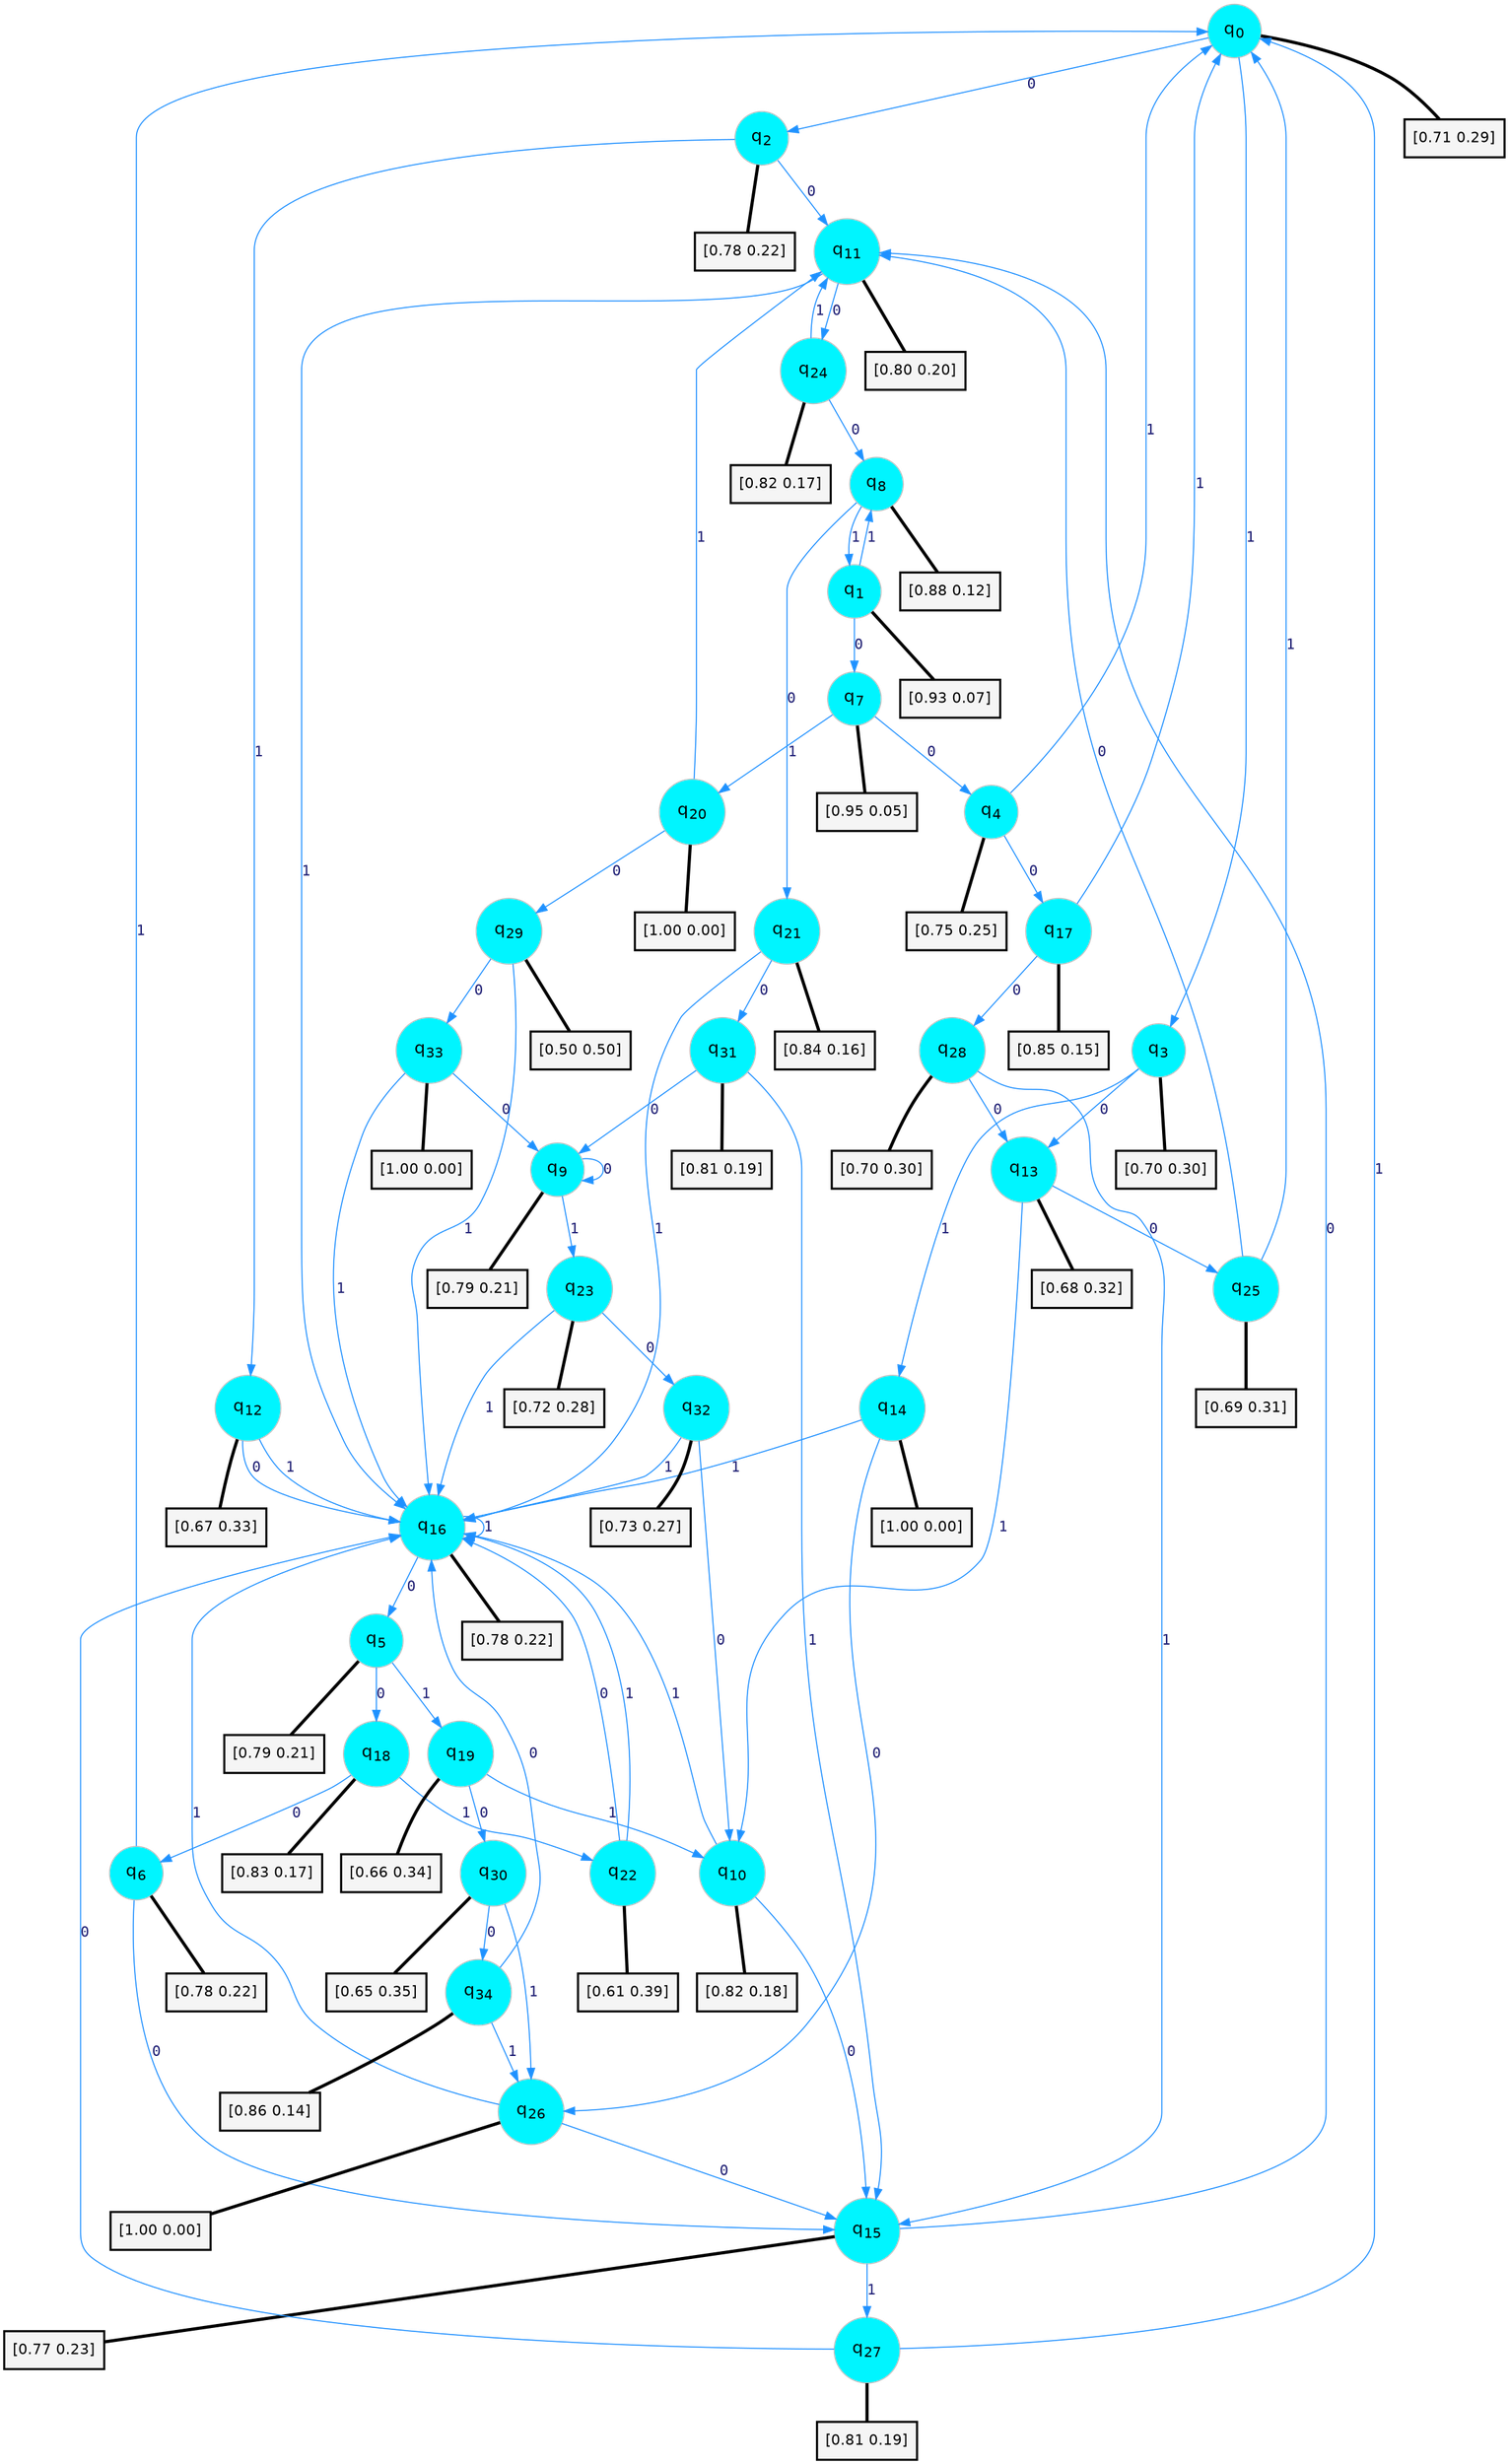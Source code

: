digraph G {
graph [
bgcolor=transparent, dpi=300, rankdir=TD, size="40,25"];
node [
color=gray, fillcolor=turquoise1, fontcolor=black, fontname=Helvetica, fontsize=16, fontweight=bold, shape=circle, style=filled];
edge [
arrowsize=1, color=dodgerblue1, fontcolor=midnightblue, fontname=courier, fontweight=bold, penwidth=1, style=solid, weight=20];
0[label=<q<SUB>0</SUB>>];
1[label=<q<SUB>1</SUB>>];
2[label=<q<SUB>2</SUB>>];
3[label=<q<SUB>3</SUB>>];
4[label=<q<SUB>4</SUB>>];
5[label=<q<SUB>5</SUB>>];
6[label=<q<SUB>6</SUB>>];
7[label=<q<SUB>7</SUB>>];
8[label=<q<SUB>8</SUB>>];
9[label=<q<SUB>9</SUB>>];
10[label=<q<SUB>10</SUB>>];
11[label=<q<SUB>11</SUB>>];
12[label=<q<SUB>12</SUB>>];
13[label=<q<SUB>13</SUB>>];
14[label=<q<SUB>14</SUB>>];
15[label=<q<SUB>15</SUB>>];
16[label=<q<SUB>16</SUB>>];
17[label=<q<SUB>17</SUB>>];
18[label=<q<SUB>18</SUB>>];
19[label=<q<SUB>19</SUB>>];
20[label=<q<SUB>20</SUB>>];
21[label=<q<SUB>21</SUB>>];
22[label=<q<SUB>22</SUB>>];
23[label=<q<SUB>23</SUB>>];
24[label=<q<SUB>24</SUB>>];
25[label=<q<SUB>25</SUB>>];
26[label=<q<SUB>26</SUB>>];
27[label=<q<SUB>27</SUB>>];
28[label=<q<SUB>28</SUB>>];
29[label=<q<SUB>29</SUB>>];
30[label=<q<SUB>30</SUB>>];
31[label=<q<SUB>31</SUB>>];
32[label=<q<SUB>32</SUB>>];
33[label=<q<SUB>33</SUB>>];
34[label=<q<SUB>34</SUB>>];
35[label="[0.71 0.29]", shape=box,fontcolor=black, fontname=Helvetica, fontsize=14, penwidth=2, fillcolor=whitesmoke,color=black];
36[label="[0.93 0.07]", shape=box,fontcolor=black, fontname=Helvetica, fontsize=14, penwidth=2, fillcolor=whitesmoke,color=black];
37[label="[0.78 0.22]", shape=box,fontcolor=black, fontname=Helvetica, fontsize=14, penwidth=2, fillcolor=whitesmoke,color=black];
38[label="[0.70 0.30]", shape=box,fontcolor=black, fontname=Helvetica, fontsize=14, penwidth=2, fillcolor=whitesmoke,color=black];
39[label="[0.75 0.25]", shape=box,fontcolor=black, fontname=Helvetica, fontsize=14, penwidth=2, fillcolor=whitesmoke,color=black];
40[label="[0.79 0.21]", shape=box,fontcolor=black, fontname=Helvetica, fontsize=14, penwidth=2, fillcolor=whitesmoke,color=black];
41[label="[0.78 0.22]", shape=box,fontcolor=black, fontname=Helvetica, fontsize=14, penwidth=2, fillcolor=whitesmoke,color=black];
42[label="[0.95 0.05]", shape=box,fontcolor=black, fontname=Helvetica, fontsize=14, penwidth=2, fillcolor=whitesmoke,color=black];
43[label="[0.88 0.12]", shape=box,fontcolor=black, fontname=Helvetica, fontsize=14, penwidth=2, fillcolor=whitesmoke,color=black];
44[label="[0.79 0.21]", shape=box,fontcolor=black, fontname=Helvetica, fontsize=14, penwidth=2, fillcolor=whitesmoke,color=black];
45[label="[0.82 0.18]", shape=box,fontcolor=black, fontname=Helvetica, fontsize=14, penwidth=2, fillcolor=whitesmoke,color=black];
46[label="[0.80 0.20]", shape=box,fontcolor=black, fontname=Helvetica, fontsize=14, penwidth=2, fillcolor=whitesmoke,color=black];
47[label="[0.67 0.33]", shape=box,fontcolor=black, fontname=Helvetica, fontsize=14, penwidth=2, fillcolor=whitesmoke,color=black];
48[label="[0.68 0.32]", shape=box,fontcolor=black, fontname=Helvetica, fontsize=14, penwidth=2, fillcolor=whitesmoke,color=black];
49[label="[1.00 0.00]", shape=box,fontcolor=black, fontname=Helvetica, fontsize=14, penwidth=2, fillcolor=whitesmoke,color=black];
50[label="[0.77 0.23]", shape=box,fontcolor=black, fontname=Helvetica, fontsize=14, penwidth=2, fillcolor=whitesmoke,color=black];
51[label="[0.78 0.22]", shape=box,fontcolor=black, fontname=Helvetica, fontsize=14, penwidth=2, fillcolor=whitesmoke,color=black];
52[label="[0.85 0.15]", shape=box,fontcolor=black, fontname=Helvetica, fontsize=14, penwidth=2, fillcolor=whitesmoke,color=black];
53[label="[0.83 0.17]", shape=box,fontcolor=black, fontname=Helvetica, fontsize=14, penwidth=2, fillcolor=whitesmoke,color=black];
54[label="[0.66 0.34]", shape=box,fontcolor=black, fontname=Helvetica, fontsize=14, penwidth=2, fillcolor=whitesmoke,color=black];
55[label="[1.00 0.00]", shape=box,fontcolor=black, fontname=Helvetica, fontsize=14, penwidth=2, fillcolor=whitesmoke,color=black];
56[label="[0.84 0.16]", shape=box,fontcolor=black, fontname=Helvetica, fontsize=14, penwidth=2, fillcolor=whitesmoke,color=black];
57[label="[0.61 0.39]", shape=box,fontcolor=black, fontname=Helvetica, fontsize=14, penwidth=2, fillcolor=whitesmoke,color=black];
58[label="[0.72 0.28]", shape=box,fontcolor=black, fontname=Helvetica, fontsize=14, penwidth=2, fillcolor=whitesmoke,color=black];
59[label="[0.82 0.17]", shape=box,fontcolor=black, fontname=Helvetica, fontsize=14, penwidth=2, fillcolor=whitesmoke,color=black];
60[label="[0.69 0.31]", shape=box,fontcolor=black, fontname=Helvetica, fontsize=14, penwidth=2, fillcolor=whitesmoke,color=black];
61[label="[1.00 0.00]", shape=box,fontcolor=black, fontname=Helvetica, fontsize=14, penwidth=2, fillcolor=whitesmoke,color=black];
62[label="[0.81 0.19]", shape=box,fontcolor=black, fontname=Helvetica, fontsize=14, penwidth=2, fillcolor=whitesmoke,color=black];
63[label="[0.70 0.30]", shape=box,fontcolor=black, fontname=Helvetica, fontsize=14, penwidth=2, fillcolor=whitesmoke,color=black];
64[label="[0.50 0.50]", shape=box,fontcolor=black, fontname=Helvetica, fontsize=14, penwidth=2, fillcolor=whitesmoke,color=black];
65[label="[0.65 0.35]", shape=box,fontcolor=black, fontname=Helvetica, fontsize=14, penwidth=2, fillcolor=whitesmoke,color=black];
66[label="[0.81 0.19]", shape=box,fontcolor=black, fontname=Helvetica, fontsize=14, penwidth=2, fillcolor=whitesmoke,color=black];
67[label="[0.73 0.27]", shape=box,fontcolor=black, fontname=Helvetica, fontsize=14, penwidth=2, fillcolor=whitesmoke,color=black];
68[label="[1.00 0.00]", shape=box,fontcolor=black, fontname=Helvetica, fontsize=14, penwidth=2, fillcolor=whitesmoke,color=black];
69[label="[0.86 0.14]", shape=box,fontcolor=black, fontname=Helvetica, fontsize=14, penwidth=2, fillcolor=whitesmoke,color=black];
0->2 [label=0];
0->3 [label=1];
0->35 [arrowhead=none, penwidth=3,color=black];
1->7 [label=0];
1->8 [label=1];
1->36 [arrowhead=none, penwidth=3,color=black];
2->11 [label=0];
2->12 [label=1];
2->37 [arrowhead=none, penwidth=3,color=black];
3->13 [label=0];
3->14 [label=1];
3->38 [arrowhead=none, penwidth=3,color=black];
4->17 [label=0];
4->0 [label=1];
4->39 [arrowhead=none, penwidth=3,color=black];
5->18 [label=0];
5->19 [label=1];
5->40 [arrowhead=none, penwidth=3,color=black];
6->15 [label=0];
6->0 [label=1];
6->41 [arrowhead=none, penwidth=3,color=black];
7->4 [label=0];
7->20 [label=1];
7->42 [arrowhead=none, penwidth=3,color=black];
8->21 [label=0];
8->1 [label=1];
8->43 [arrowhead=none, penwidth=3,color=black];
9->9 [label=0];
9->23 [label=1];
9->44 [arrowhead=none, penwidth=3,color=black];
10->15 [label=0];
10->16 [label=1];
10->45 [arrowhead=none, penwidth=3,color=black];
11->24 [label=0];
11->16 [label=1];
11->46 [arrowhead=none, penwidth=3,color=black];
12->16 [label=0];
12->16 [label=1];
12->47 [arrowhead=none, penwidth=3,color=black];
13->25 [label=0];
13->10 [label=1];
13->48 [arrowhead=none, penwidth=3,color=black];
14->26 [label=0];
14->16 [label=1];
14->49 [arrowhead=none, penwidth=3,color=black];
15->11 [label=0];
15->27 [label=1];
15->50 [arrowhead=none, penwidth=3,color=black];
16->5 [label=0];
16->16 [label=1];
16->51 [arrowhead=none, penwidth=3,color=black];
17->28 [label=0];
17->0 [label=1];
17->52 [arrowhead=none, penwidth=3,color=black];
18->6 [label=0];
18->22 [label=1];
18->53 [arrowhead=none, penwidth=3,color=black];
19->30 [label=0];
19->10 [label=1];
19->54 [arrowhead=none, penwidth=3,color=black];
20->29 [label=0];
20->11 [label=1];
20->55 [arrowhead=none, penwidth=3,color=black];
21->31 [label=0];
21->16 [label=1];
21->56 [arrowhead=none, penwidth=3,color=black];
22->16 [label=0];
22->16 [label=1];
22->57 [arrowhead=none, penwidth=3,color=black];
23->32 [label=0];
23->16 [label=1];
23->58 [arrowhead=none, penwidth=3,color=black];
24->8 [label=0];
24->11 [label=1];
24->59 [arrowhead=none, penwidth=3,color=black];
25->11 [label=0];
25->0 [label=1];
25->60 [arrowhead=none, penwidth=3,color=black];
26->15 [label=0];
26->16 [label=1];
26->61 [arrowhead=none, penwidth=3,color=black];
27->16 [label=0];
27->0 [label=1];
27->62 [arrowhead=none, penwidth=3,color=black];
28->13 [label=0];
28->15 [label=1];
28->63 [arrowhead=none, penwidth=3,color=black];
29->33 [label=0];
29->16 [label=1];
29->64 [arrowhead=none, penwidth=3,color=black];
30->34 [label=0];
30->26 [label=1];
30->65 [arrowhead=none, penwidth=3,color=black];
31->9 [label=0];
31->15 [label=1];
31->66 [arrowhead=none, penwidth=3,color=black];
32->10 [label=0];
32->16 [label=1];
32->67 [arrowhead=none, penwidth=3,color=black];
33->9 [label=0];
33->16 [label=1];
33->68 [arrowhead=none, penwidth=3,color=black];
34->16 [label=0];
34->26 [label=1];
34->69 [arrowhead=none, penwidth=3,color=black];
}
